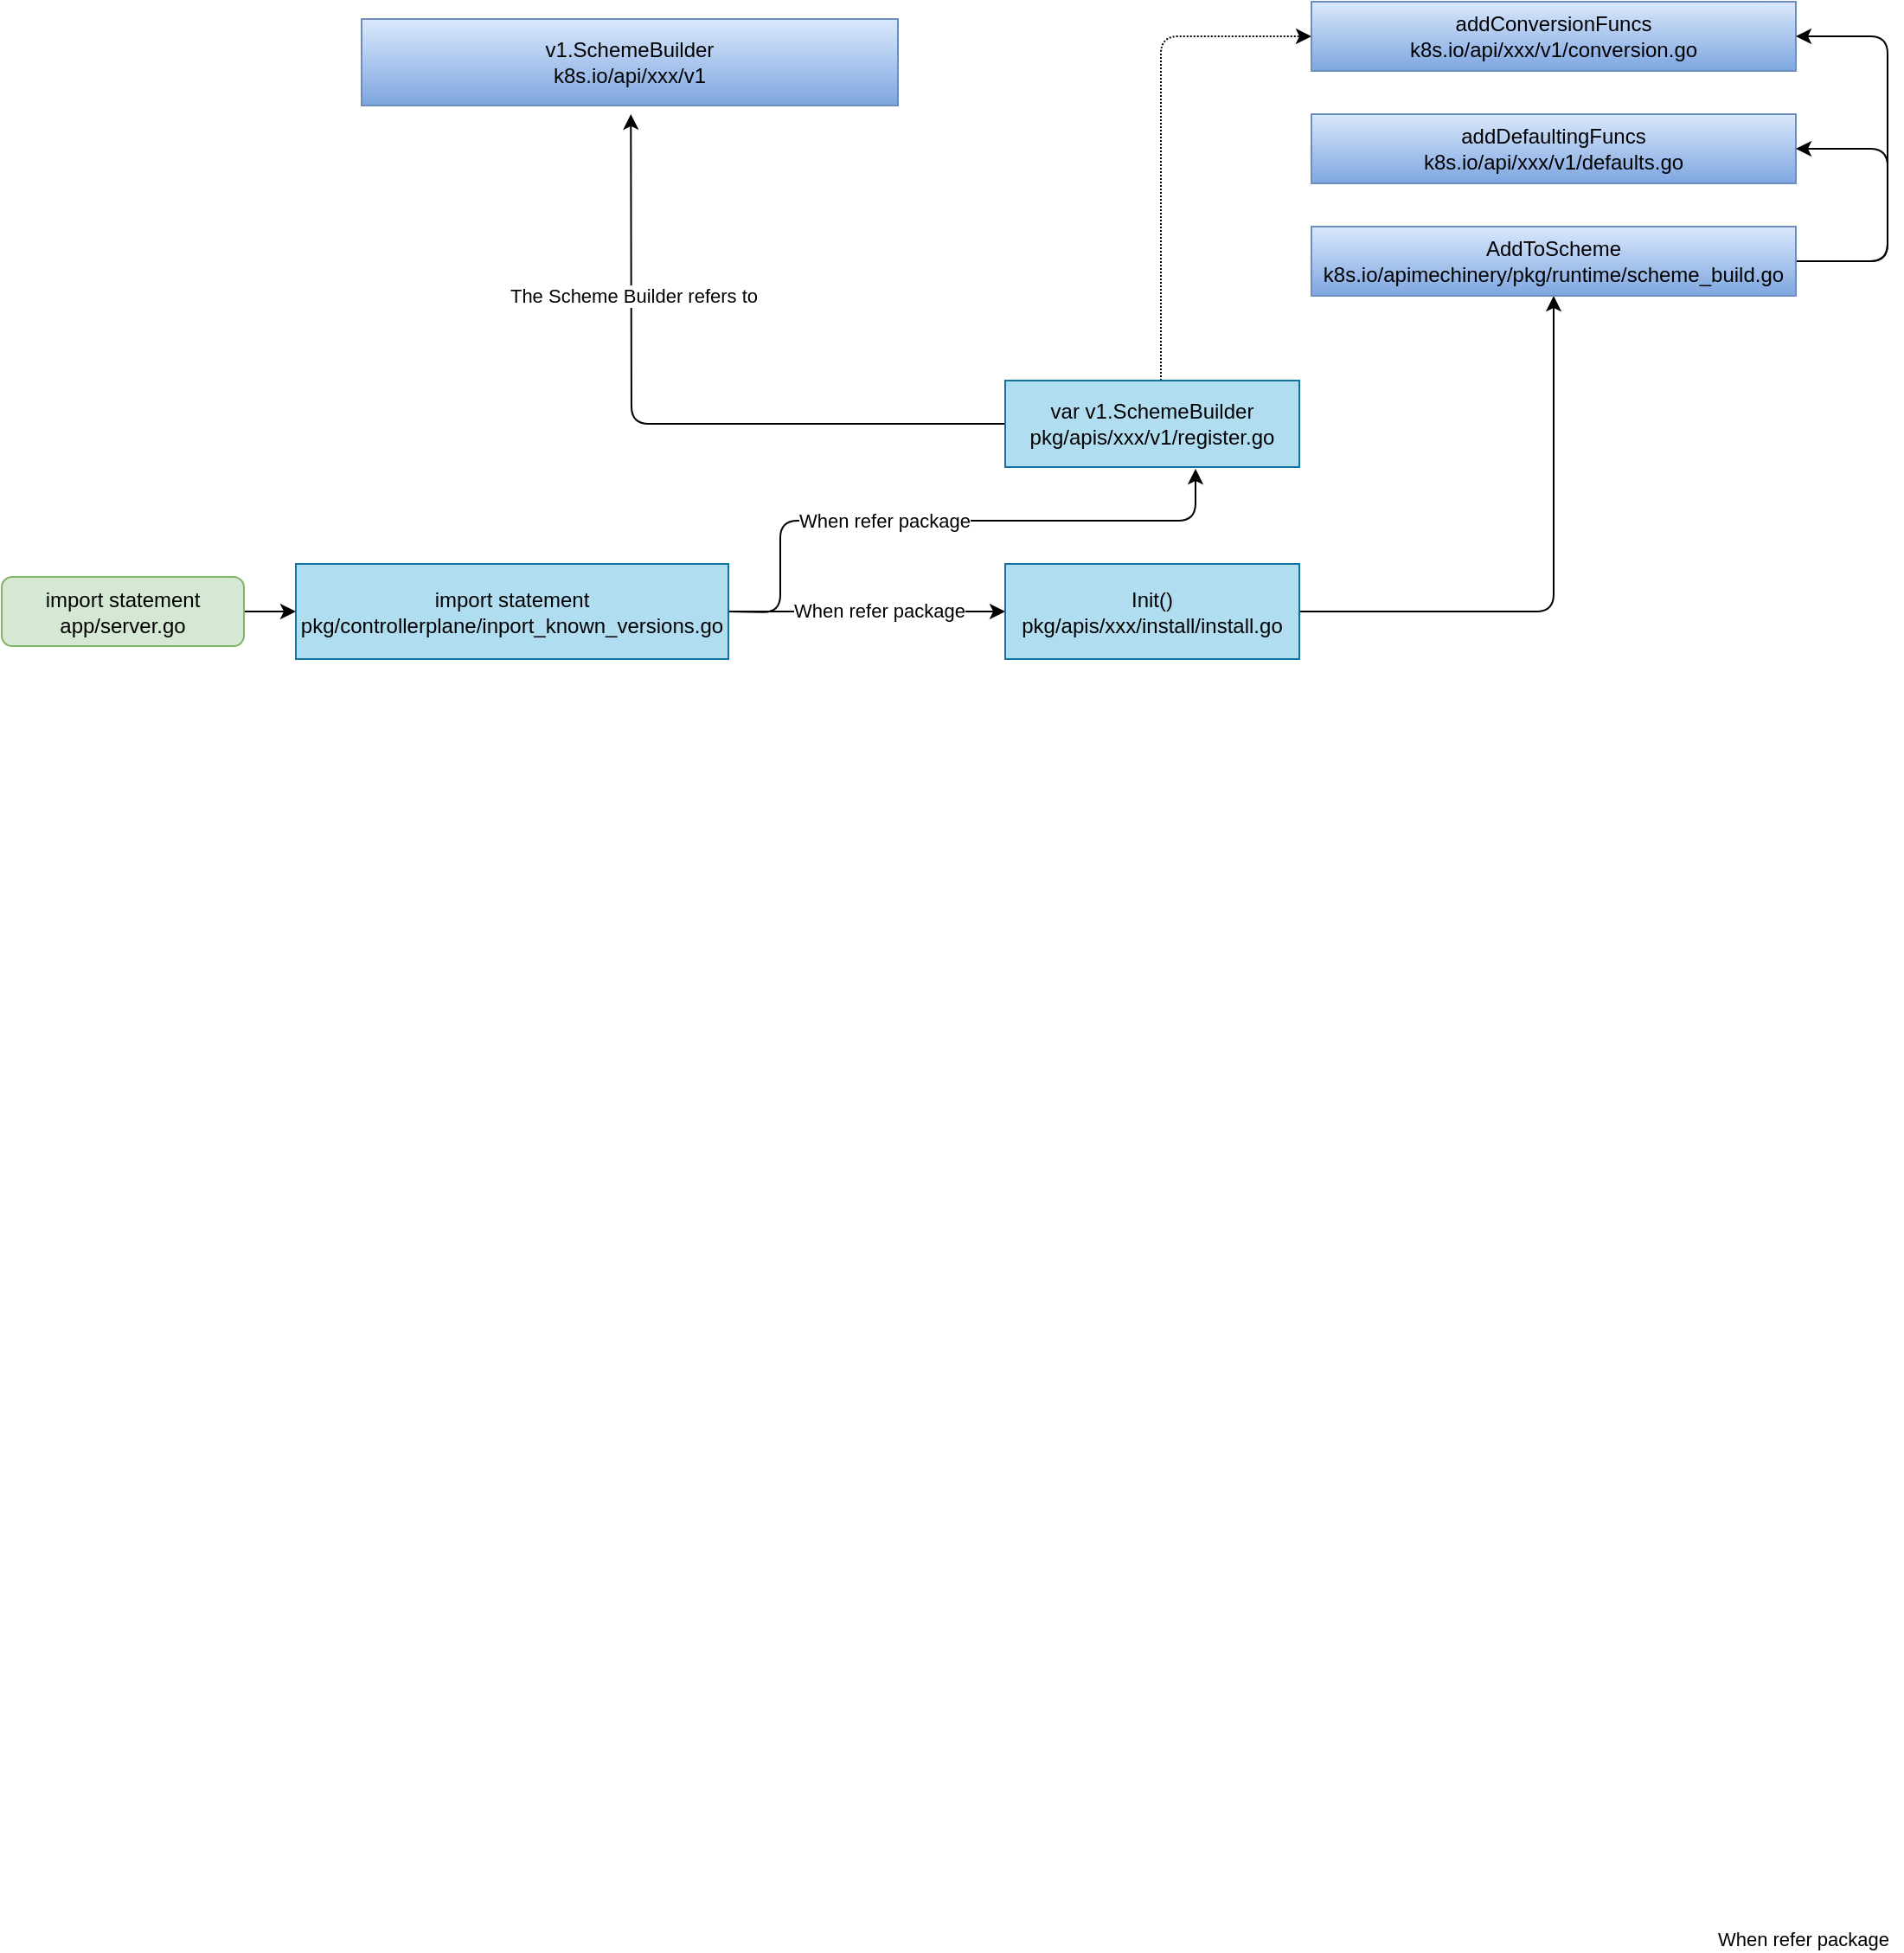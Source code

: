 <mxfile>
    <diagram id="KSGf075R0hTIlhzQJ1op" name="第 1 页">
        <mxGraphModel dx="1200" dy="1198" grid="1" gridSize="10" guides="1" tooltips="1" connect="1" arrows="1" fold="1" page="1" pageScale="1" pageWidth="827" pageHeight="1169" math="0" shadow="0">
            <root>
                <mxCell id="0"/>
                <mxCell id="1" parent="0"/>
                <mxCell id="13" style="edgeStyle=none;html=1;entryX=0;entryY=0.5;entryDx=0;entryDy=0;" edge="1" parent="1" source="4" target="5">
                    <mxGeometry relative="1" as="geometry"/>
                </mxCell>
                <mxCell id="4" value="&lt;span&gt;import statement&lt;br&gt;app/server.go&lt;br&gt;&lt;/span&gt;" style="rounded=1;whiteSpace=wrap;html=1;fillColor=#d5e8d4;strokeColor=#82b366;" vertex="1" parent="1">
                    <mxGeometry x="50" y="672.5" width="140" height="40" as="geometry"/>
                </mxCell>
                <mxCell id="14" style="edgeStyle=none;html=1;entryX=0;entryY=0.5;entryDx=0;entryDy=0;" edge="1" parent="1" source="5" target="7">
                    <mxGeometry relative="1" as="geometry"/>
                </mxCell>
                <mxCell id="17" value="When refer package" style="edgeLabel;html=1;align=center;verticalAlign=middle;resizable=0;points=[];" vertex="1" connectable="0" parent="14">
                    <mxGeometry x="0.087" y="1" relative="1" as="geometry">
                        <mxPoint as="offset"/>
                    </mxGeometry>
                </mxCell>
                <mxCell id="16" style="edgeStyle=none;html=1;exitX=1;exitY=0.5;exitDx=0;exitDy=0;" edge="1" parent="1" source="5">
                    <mxGeometry relative="1" as="geometry">
                        <mxPoint x="500" y="693" as="sourcePoint"/>
                        <mxPoint x="740" y="610" as="targetPoint"/>
                        <Array as="points">
                            <mxPoint x="500" y="693"/>
                            <mxPoint x="500" y="640"/>
                            <mxPoint x="740" y="640"/>
                        </Array>
                    </mxGeometry>
                </mxCell>
                <mxCell id="18" value="When refer package" style="edgeLabel;html=1;align=center;verticalAlign=middle;resizable=0;points=[];" vertex="1" connectable="0" parent="16">
                    <mxGeometry x="0.381" y="2" relative="1" as="geometry">
                        <mxPoint x="430" y="822" as="offset"/>
                    </mxGeometry>
                </mxCell>
                <mxCell id="5" value="&lt;span&gt;import statement&lt;/span&gt;&lt;br&gt;pkg/controllerplane/inport_known_versions.go" style="rounded=0;whiteSpace=wrap;html=1;fillColor=#b1ddf0;strokeColor=#10739e;" vertex="1" parent="1">
                    <mxGeometry x="220" y="665" width="250" height="55" as="geometry"/>
                </mxCell>
                <mxCell id="28" style="edgeStyle=orthogonalEdgeStyle;html=1;entryX=0.5;entryY=1;entryDx=0;entryDy=0;" edge="1" parent="1" source="7" target="12">
                    <mxGeometry relative="1" as="geometry"/>
                </mxCell>
                <mxCell id="7" value="&lt;span&gt;Init()&lt;/span&gt;&lt;br&gt;pkg/apis/xxx/install/install.go" style="rounded=0;whiteSpace=wrap;html=1;fillColor=#b1ddf0;strokeColor=#10739e;" vertex="1" parent="1">
                    <mxGeometry x="630" y="665" width="170" height="55" as="geometry"/>
                </mxCell>
                <mxCell id="20" style="edgeStyle=none;html=1;exitX=0;exitY=0.5;exitDx=0;exitDy=0;entryX=0.502;entryY=1.099;entryDx=0;entryDy=0;entryPerimeter=0;" edge="1" parent="1" source="8" target="9">
                    <mxGeometry relative="1" as="geometry">
                        <Array as="points">
                            <mxPoint x="414" y="584"/>
                        </Array>
                    </mxGeometry>
                </mxCell>
                <mxCell id="21" value="The Scheme Builder refers to" style="edgeLabel;html=1;align=center;verticalAlign=middle;resizable=0;points=[];" vertex="1" connectable="0" parent="20">
                    <mxGeometry x="0.471" y="-1" relative="1" as="geometry">
                        <mxPoint as="offset"/>
                    </mxGeometry>
                </mxCell>
                <mxCell id="27" style="edgeStyle=orthogonalEdgeStyle;html=1;entryX=0;entryY=0.5;entryDx=0;entryDy=0;dashed=1;dashPattern=1 1;" edge="1" parent="1" source="8" target="10">
                    <mxGeometry relative="1" as="geometry">
                        <Array as="points">
                            <mxPoint x="720" y="360"/>
                        </Array>
                    </mxGeometry>
                </mxCell>
                <mxCell id="8" value="var v1.SchemeBuilder&lt;br&gt;pkg/apis/xxx/v1/register.go" style="rounded=0;whiteSpace=wrap;html=1;fillColor=#b1ddf0;strokeColor=#10739e;" vertex="1" parent="1">
                    <mxGeometry x="630" y="559" width="170" height="50" as="geometry"/>
                </mxCell>
                <mxCell id="9" value="v1.SchemeBuilder&lt;br&gt;k8s.io/api/xxx/v1" style="rounded=0;whiteSpace=wrap;html=1;fillColor=#dae8fc;gradientColor=#7ea6e0;strokeColor=#6c8ebf;" vertex="1" parent="1">
                    <mxGeometry x="258" y="350" width="310" height="50" as="geometry"/>
                </mxCell>
                <mxCell id="10" value="addConversionFuncs&lt;br&gt;k8s.io/api/xxx/v1/conversion.go" style="rounded=0;whiteSpace=wrap;html=1;fillColor=#dae8fc;gradientColor=#7ea6e0;strokeColor=#6c8ebf;" vertex="1" parent="1">
                    <mxGeometry x="807" y="340" width="280" height="40" as="geometry"/>
                </mxCell>
                <mxCell id="11" value="addDefaultingFuncs&lt;br&gt;k8s.io/api/xxx/v1/defaults.go" style="rounded=0;whiteSpace=wrap;html=1;fillColor=#dae8fc;gradientColor=#7ea6e0;strokeColor=#6c8ebf;" vertex="1" parent="1">
                    <mxGeometry x="807" y="405" width="280" height="40" as="geometry"/>
                </mxCell>
                <mxCell id="29" style="edgeStyle=orthogonalEdgeStyle;html=1;exitX=1;exitY=0.5;exitDx=0;exitDy=0;entryX=1;entryY=0.5;entryDx=0;entryDy=0;" edge="1" parent="1" source="12" target="11">
                    <mxGeometry relative="1" as="geometry">
                        <Array as="points">
                            <mxPoint x="1140" y="490"/>
                            <mxPoint x="1140" y="425"/>
                        </Array>
                    </mxGeometry>
                </mxCell>
                <mxCell id="30" style="edgeStyle=orthogonalEdgeStyle;html=1;exitX=1;exitY=0.5;exitDx=0;exitDy=0;entryX=1;entryY=0.5;entryDx=0;entryDy=0;" edge="1" parent="1" source="12" target="10">
                    <mxGeometry relative="1" as="geometry">
                        <Array as="points">
                            <mxPoint x="1140" y="490"/>
                            <mxPoint x="1140" y="360"/>
                        </Array>
                    </mxGeometry>
                </mxCell>
                <mxCell id="12" value="AddToScheme&lt;br&gt;k8s.io/apimechinery/pkg/runtime/scheme_build.go" style="rounded=0;whiteSpace=wrap;html=1;fillColor=#dae8fc;gradientColor=#7ea6e0;strokeColor=#6c8ebf;" vertex="1" parent="1">
                    <mxGeometry x="807" y="470" width="280" height="40" as="geometry"/>
                </mxCell>
                <mxCell id="32" value="When refer package" style="edgeLabel;html=1;align=center;verticalAlign=middle;resizable=0;points=[];" vertex="1" connectable="0" parent="1">
                    <mxGeometry x="559.997" y="640.0" as="geometry"/>
                </mxCell>
            </root>
        </mxGraphModel>
    </diagram>
</mxfile>